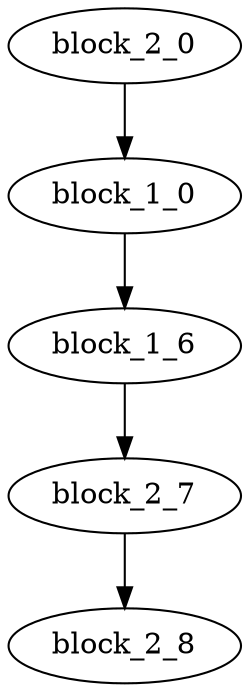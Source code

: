 digraph "wasm_ICFG.gv" {
	rankdir=TB
	subgraph global {
		block_2_7
		block_2_8
		block_2_7 -> block_2_8
		block_1_0
		block_1_6
		block_1_0 -> block_1_6
		block_2_0
		block_1_0
		block_2_0 -> block_1_0
		block_1_6
		block_2_7
		block_1_6 -> block_2_7
	}
}
